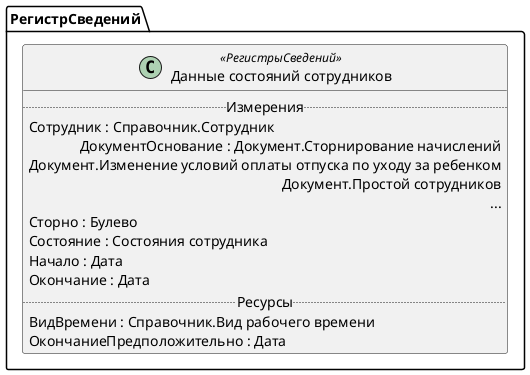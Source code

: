 ﻿@startuml ДанныеСостоянийСотрудников
'!include templates.wsd
'..\include templates.wsd
class РегистрСведений.ДанныеСостоянийСотрудников as "Данные состояний сотрудников" <<РегистрыСведений>>
{
..Измерения..
Сотрудник : Справочник.Сотрудник
ДокументОснование : Документ.Сторнирование начислений\rДокумент.Изменение условий оплаты отпуска по уходу за ребенком\rДокумент.Простой сотрудников\r...
Сторно : Булево
Состояние : Состояния сотрудника
Начало : Дата
Окончание : Дата
..Ресурсы..
ВидВремени : Справочник.Вид рабочего времени
ОкончаниеПредположительно : Дата
}
@enduml
